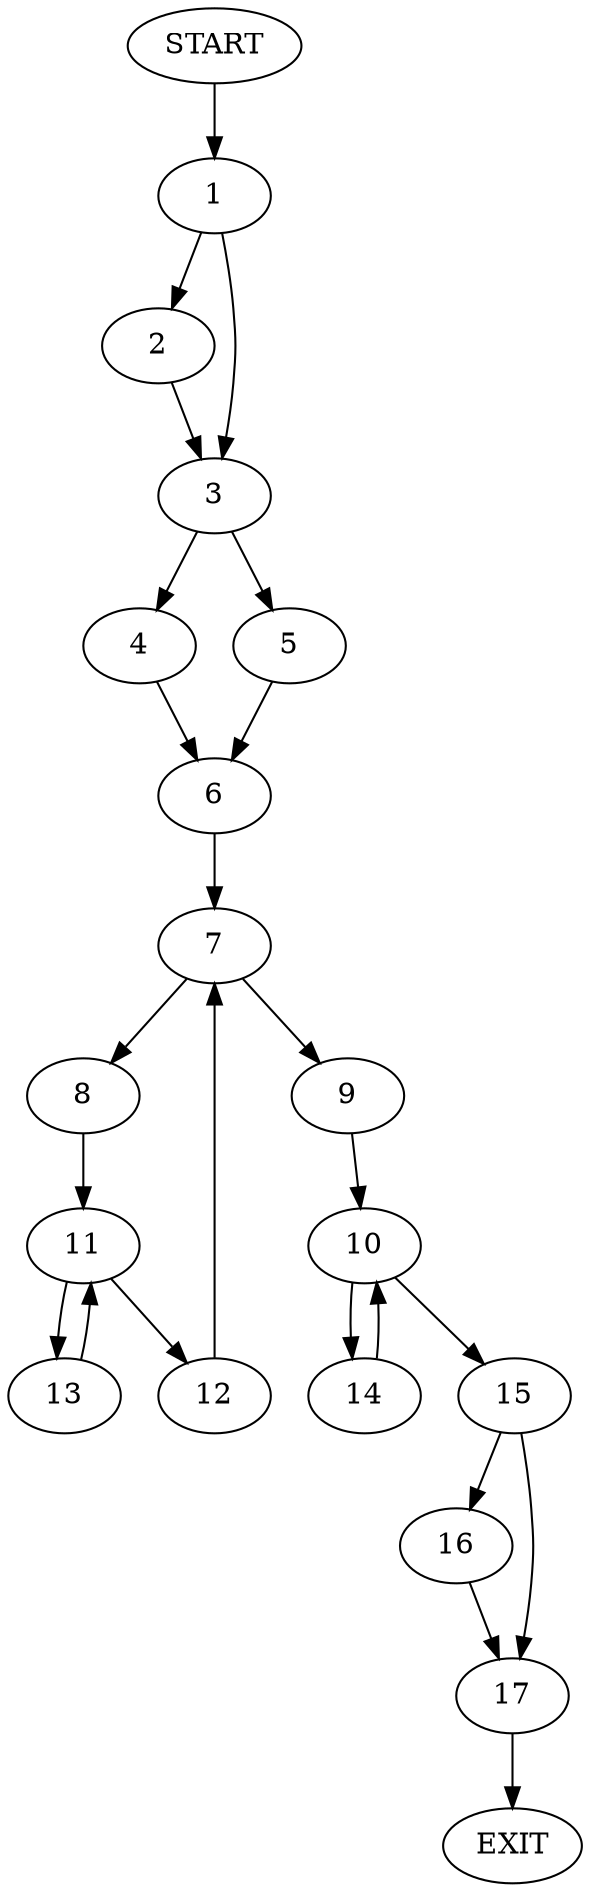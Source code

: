 digraph {
0 [label="START"]
18 [label="EXIT"]
0 -> 1
1 -> 2
1 -> 3
3 -> 4
3 -> 5
2 -> 3
4 -> 6
5 -> 6
6 -> 7
7 -> 8
7 -> 9
9 -> 10
8 -> 11
11 -> 12
11 -> 13
13 -> 11
12 -> 7
10 -> 14
10 -> 15
14 -> 10
15 -> 16
15 -> 17
16 -> 17
17 -> 18
}
